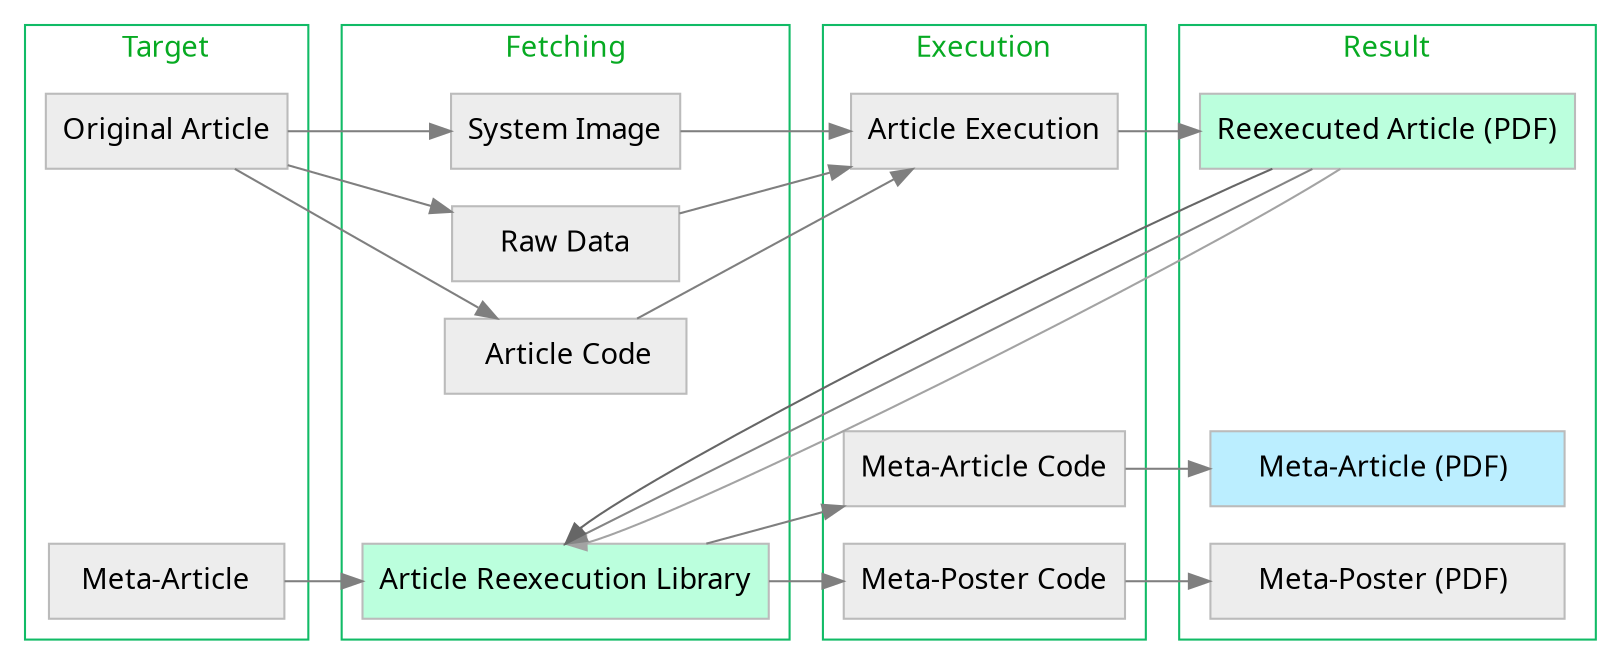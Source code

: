 digraph graphname {
    size="14,8";
    graph [fontname = "sans", margin=0, splines=line];
    rankdir="LR";
    node [fontname = "sans", style=filled];
    edge [fontname = "sans", color=gray50];
    subgraph cluster0 {
        margin=10;
        label = "Target";
        fontcolor = "#07aa22";
        color = "#11bb66";

        oa[label="Original Article", shape=box, color="#BBBBBB", fillcolor=grey93];
        blank00[style=invis];
        blank01[style=invis];
        blank02[style=invis];
        ma[label="  Meta-Article  ", shape=box, color="#BBBBBB", fillcolor=grey93];
        }
        //{rank=same; opf_; Con}

    oa -> si;
    blank00 -> rd [style=invis];
    blank01 -> ac [style=invis];
    blank02 -> blank10 [style=invis];
    oa -> rd [constraint=false];
    oa -> ac [constraint=false];
    ma -> ras;

    subgraph cluster1 {
        margin=10;
        label = "Fetching";
        fontcolor = "#07aa22";
        color = "#11bb66";

        si[label="System Image", shape=box, color="#BBBBBB", fillcolor=grey93];
        rd[label="    Raw Data    ", shape=box, color="#BBBBBB", fillcolor=grey93];
        ac[label="   Article Code  ", shape=box, color="#BBBBBB", fillcolor=grey93];
        blank10[style=invis];
        ras[label="Article Reexecution Library", shape=box, color="#BBBBBB", fillcolor="#bbffdd"];
        }

    si -> ae [weight=9];
    rd -> blank21 [style=invis];
    ac -> mac [style=invis];
    ras -> mpc;
    ac -> blank22[style=invis];
    rd -> ae [constraint=false];
    ac -> ae [constraint=false];
    ras -> mac [constraint=false];

    subgraph cluster2 {
        margin=10;
        label = "Execution";
        fontcolor = "#07aa22";
        color = "#11bb66";

        ae[label="Article Execution", shape=box, color="#BBBBBB", fillcolor=grey93];
        blank21[style=invis];
        blank22[style=invis];
        mac[label="Meta-Article Code", shape=box, color="#BBBBBB", fillcolor=grey93];
        mpc[label="Meta-Poster Code", shape=box, color="#BBBBBB", fillcolor=grey93];
        }

    ae -> ra;
    blank21 -> blank30 [style=invis];
    blank22 -> blank31 [style=invis];
    mac -> map [constraint=false];
    mpc -> mpp;

    subgraph cluster3 {
        margin=10;
        label = "Result";
        fontcolor = "#07aa22";
        color = "#11bb66";

        ra[label="Reexecuted Article (PDF)", shape=box, color="#BBBBBB", fillcolor="#bbffdd"];
        blank30[style=invis];
        blank31[style=invis];
        map[label="    Meta-Article (PDF)     ", shape=box, color="#BBBBBB", fillcolor="#bbeeff"];
        mpp[label="    Meta-Poster (PDF)     ", shape=box, color="#BBBBBB", fillcolor=grey93];
        }
    ra -> ras:n [constraint=false, color=grey64];
    ra -> ras:n [constraint=false, color=grey52];
    ra -> ras:n [constraint=false, color=grey40];

}
